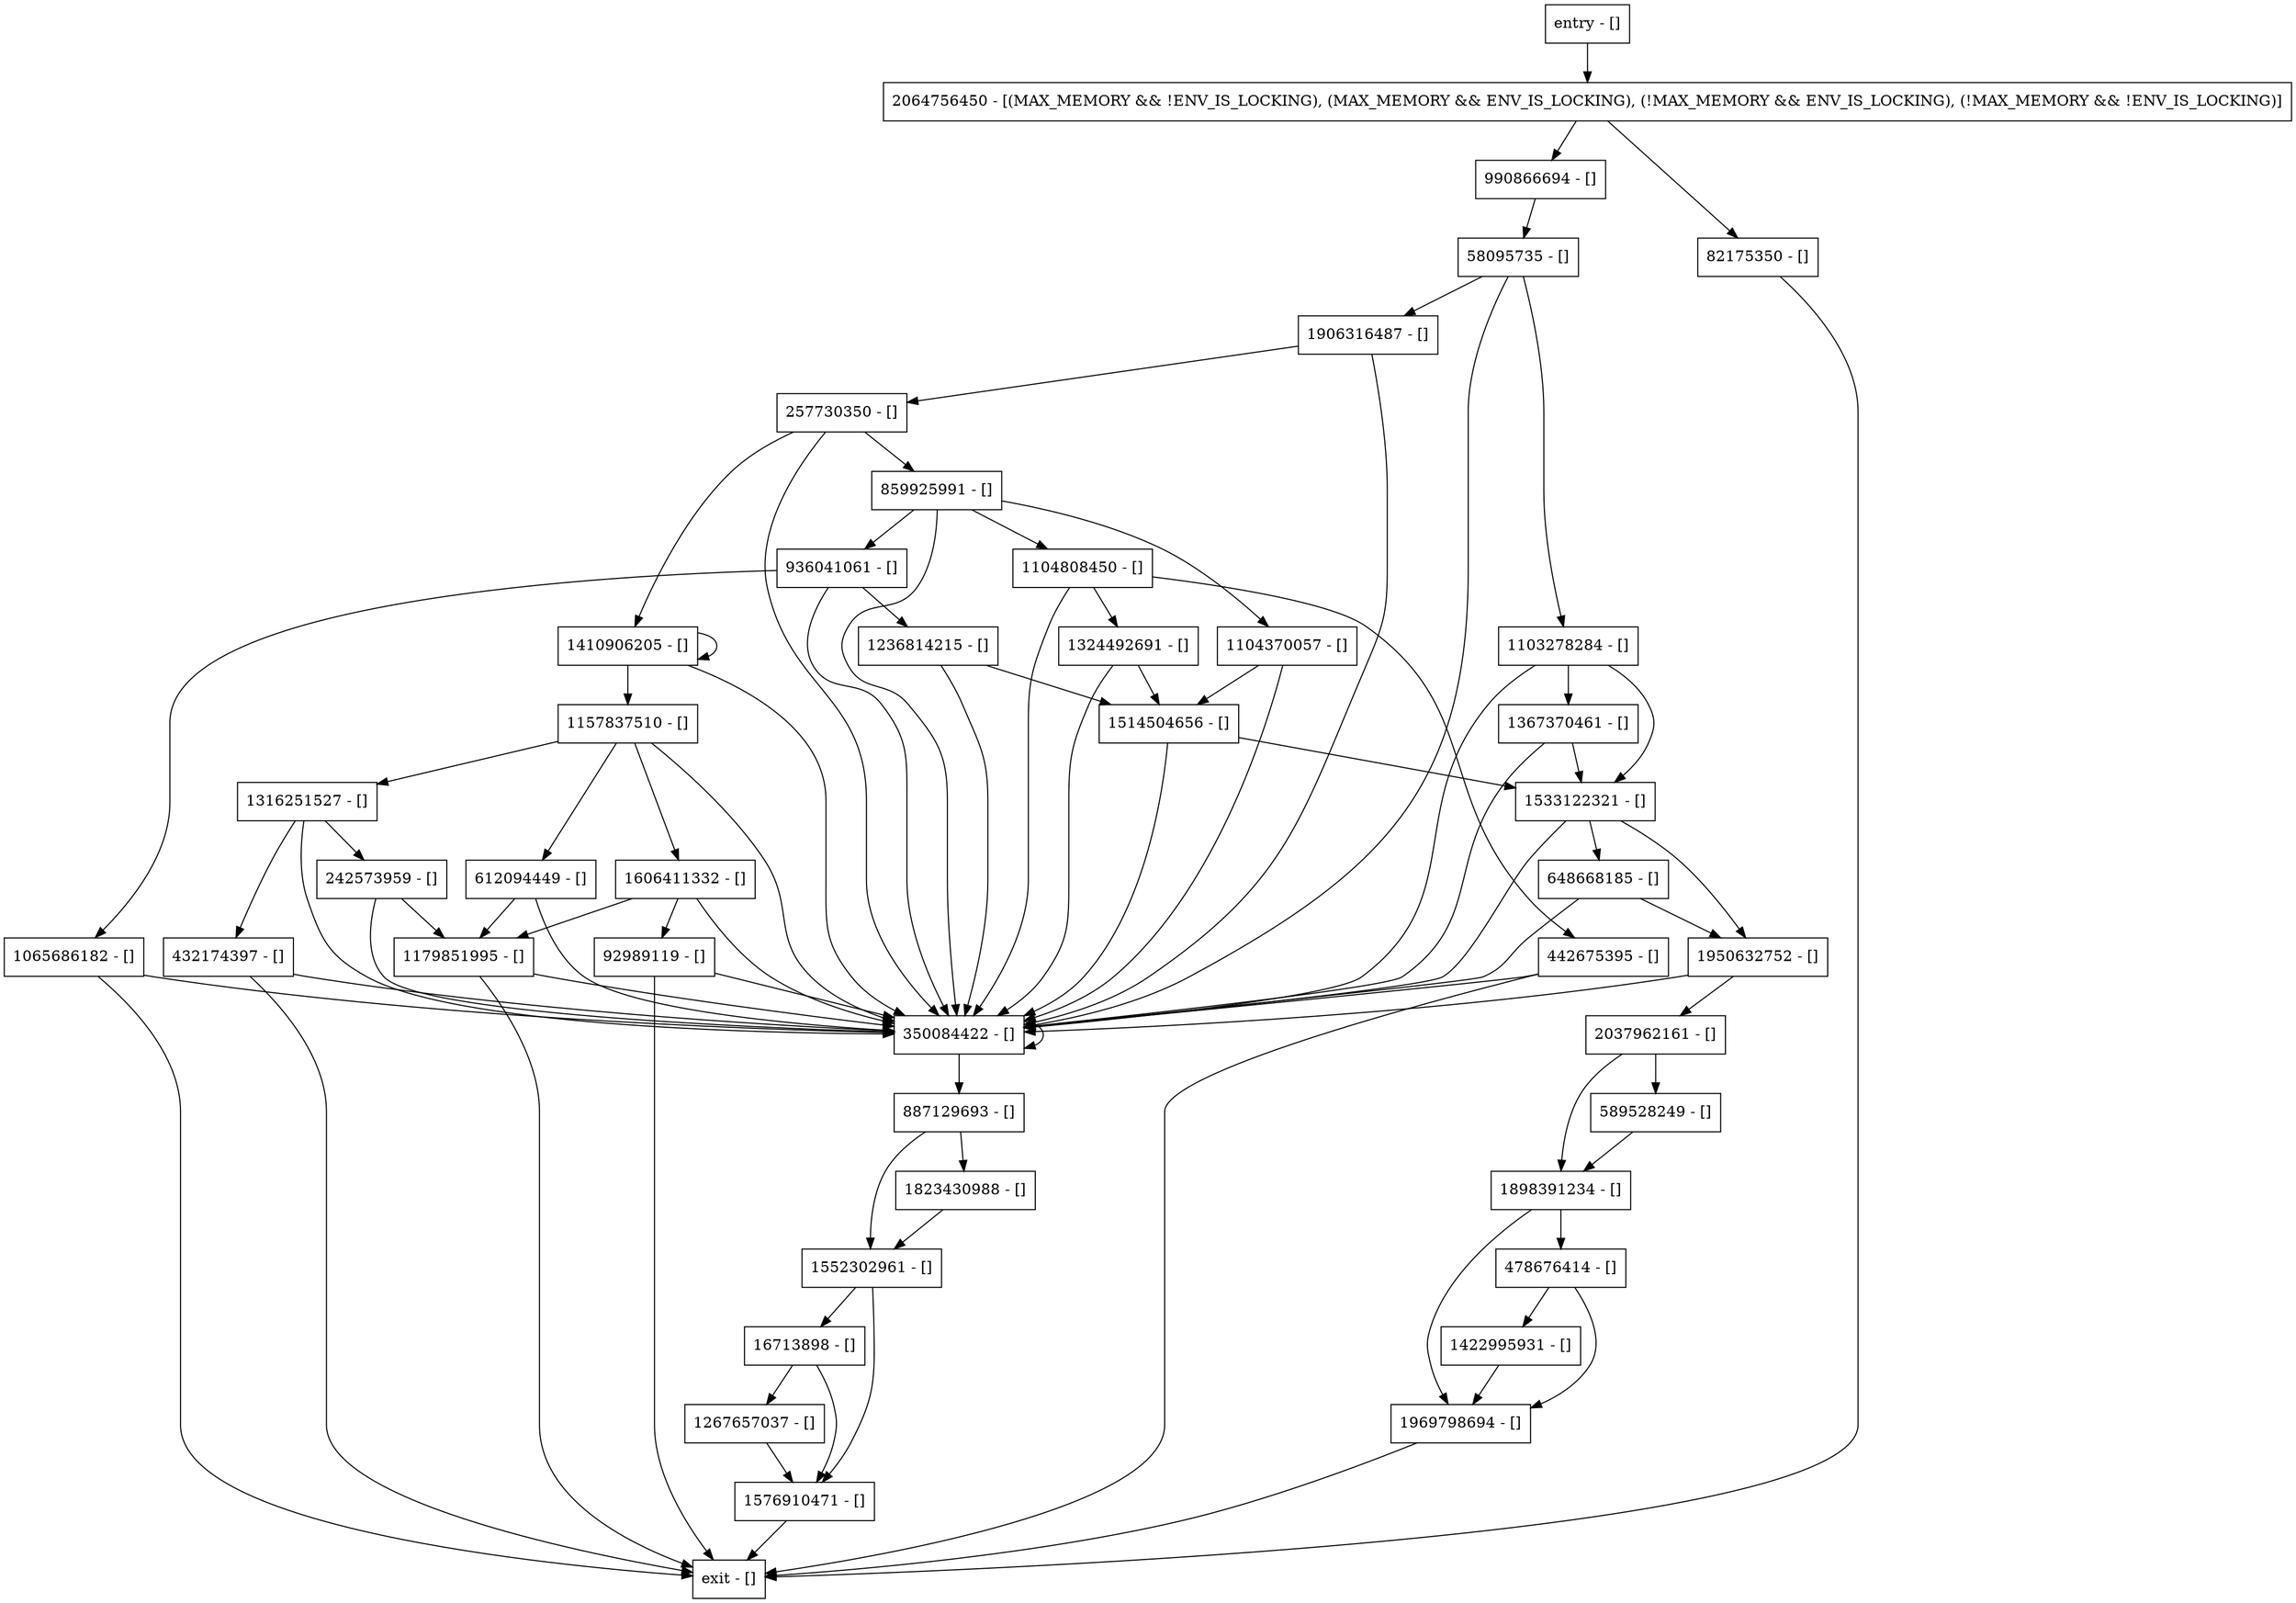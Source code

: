 digraph finishInit {
node [shape=record];
1969798694 [label="1969798694 - []"];
1104808450 [label="1104808450 - []"];
612094449 [label="612094449 - []"];
1514504656 [label="1514504656 - []"];
1576910471 [label="1576910471 - []"];
1950632752 [label="1950632752 - []"];
990866694 [label="990866694 - []"];
859925991 [label="859925991 - []"];
16713898 [label="16713898 - []"];
442675395 [label="442675395 - []"];
1533122321 [label="1533122321 - []"];
1367370461 [label="1367370461 - []"];
1157837510 [label="1157837510 - []"];
58095735 [label="58095735 - []"];
1267657037 [label="1267657037 - []"];
350084422 [label="350084422 - []"];
1316251527 [label="1316251527 - []"];
478676414 [label="478676414 - []"];
1179851995 [label="1179851995 - []"];
432174397 [label="432174397 - []"];
1410906205 [label="1410906205 - []"];
1422995931 [label="1422995931 - []"];
1104370057 [label="1104370057 - []"];
1324492691 [label="1324492691 - []"];
1606411332 [label="1606411332 - []"];
887129693 [label="887129693 - []"];
1898391234 [label="1898391234 - []"];
589528249 [label="589528249 - []"];
1236814215 [label="1236814215 - []"];
2037962161 [label="2037962161 - []"];
1906316487 [label="1906316487 - []"];
82175350 [label="82175350 - []"];
1103278284 [label="1103278284 - []"];
1823430988 [label="1823430988 - []"];
entry [label="entry - []"];
exit [label="exit - []"];
648668185 [label="648668185 - []"];
1552302961 [label="1552302961 - []"];
1065686182 [label="1065686182 - []"];
92989119 [label="92989119 - []"];
2064756450 [label="2064756450 - [(MAX_MEMORY && !ENV_IS_LOCKING), (MAX_MEMORY && ENV_IS_LOCKING), (!MAX_MEMORY && ENV_IS_LOCKING), (!MAX_MEMORY && !ENV_IS_LOCKING)]"];
257730350 [label="257730350 - []"];
242573959 [label="242573959 - []"];
936041061 [label="936041061 - []"];
entry;
exit;
1969798694 -> exit;
1104808450 -> 1324492691;
1104808450 -> 350084422;
1104808450 -> 442675395;
612094449 -> 350084422;
612094449 -> 1179851995;
1514504656 -> 350084422;
1514504656 -> 1533122321;
1576910471 -> exit;
1950632752 -> 350084422;
1950632752 -> 2037962161;
990866694 -> 58095735;
859925991 -> 1104808450;
859925991 -> 1104370057;
859925991 -> 350084422;
859925991 -> 936041061;
16713898 -> 1576910471;
16713898 -> 1267657037;
442675395 -> exit;
442675395 -> 350084422;
1533122321 -> 1950632752;
1533122321 -> 648668185;
1533122321 -> 350084422;
1367370461 -> 350084422;
1367370461 -> 1533122321;
1157837510 -> 612094449;
1157837510 -> 1606411332;
1157837510 -> 350084422;
1157837510 -> 1316251527;
58095735 -> 350084422;
58095735 -> 1906316487;
58095735 -> 1103278284;
1267657037 -> 1576910471;
350084422 -> 887129693;
350084422 -> 350084422;
1316251527 -> 432174397;
1316251527 -> 350084422;
1316251527 -> 242573959;
478676414 -> 1969798694;
478676414 -> 1422995931;
1179851995 -> exit;
1179851995 -> 350084422;
432174397 -> exit;
432174397 -> 350084422;
1410906205 -> 1410906205;
1410906205 -> 350084422;
1410906205 -> 1157837510;
1422995931 -> 1969798694;
1104370057 -> 1514504656;
1104370057 -> 350084422;
1324492691 -> 1514504656;
1324492691 -> 350084422;
1606411332 -> 92989119;
1606411332 -> 350084422;
1606411332 -> 1179851995;
887129693 -> 1823430988;
887129693 -> 1552302961;
1898391234 -> 1969798694;
1898391234 -> 478676414;
589528249 -> 1898391234;
1236814215 -> 1514504656;
1236814215 -> 350084422;
2037962161 -> 1898391234;
2037962161 -> 589528249;
1906316487 -> 350084422;
1906316487 -> 257730350;
82175350 -> exit;
1103278284 -> 350084422;
1103278284 -> 1367370461;
1103278284 -> 1533122321;
1823430988 -> 1552302961;
entry -> 2064756450;
648668185 -> 1950632752;
648668185 -> 350084422;
1552302961 -> 1576910471;
1552302961 -> 16713898;
1065686182 -> exit;
1065686182 -> 350084422;
92989119 -> exit;
92989119 -> 350084422;
2064756450 -> 990866694;
2064756450 -> 82175350;
257730350 -> 1410906205;
257730350 -> 859925991;
257730350 -> 350084422;
242573959 -> 350084422;
242573959 -> 1179851995;
936041061 -> 1065686182;
936041061 -> 350084422;
936041061 -> 1236814215;
}
